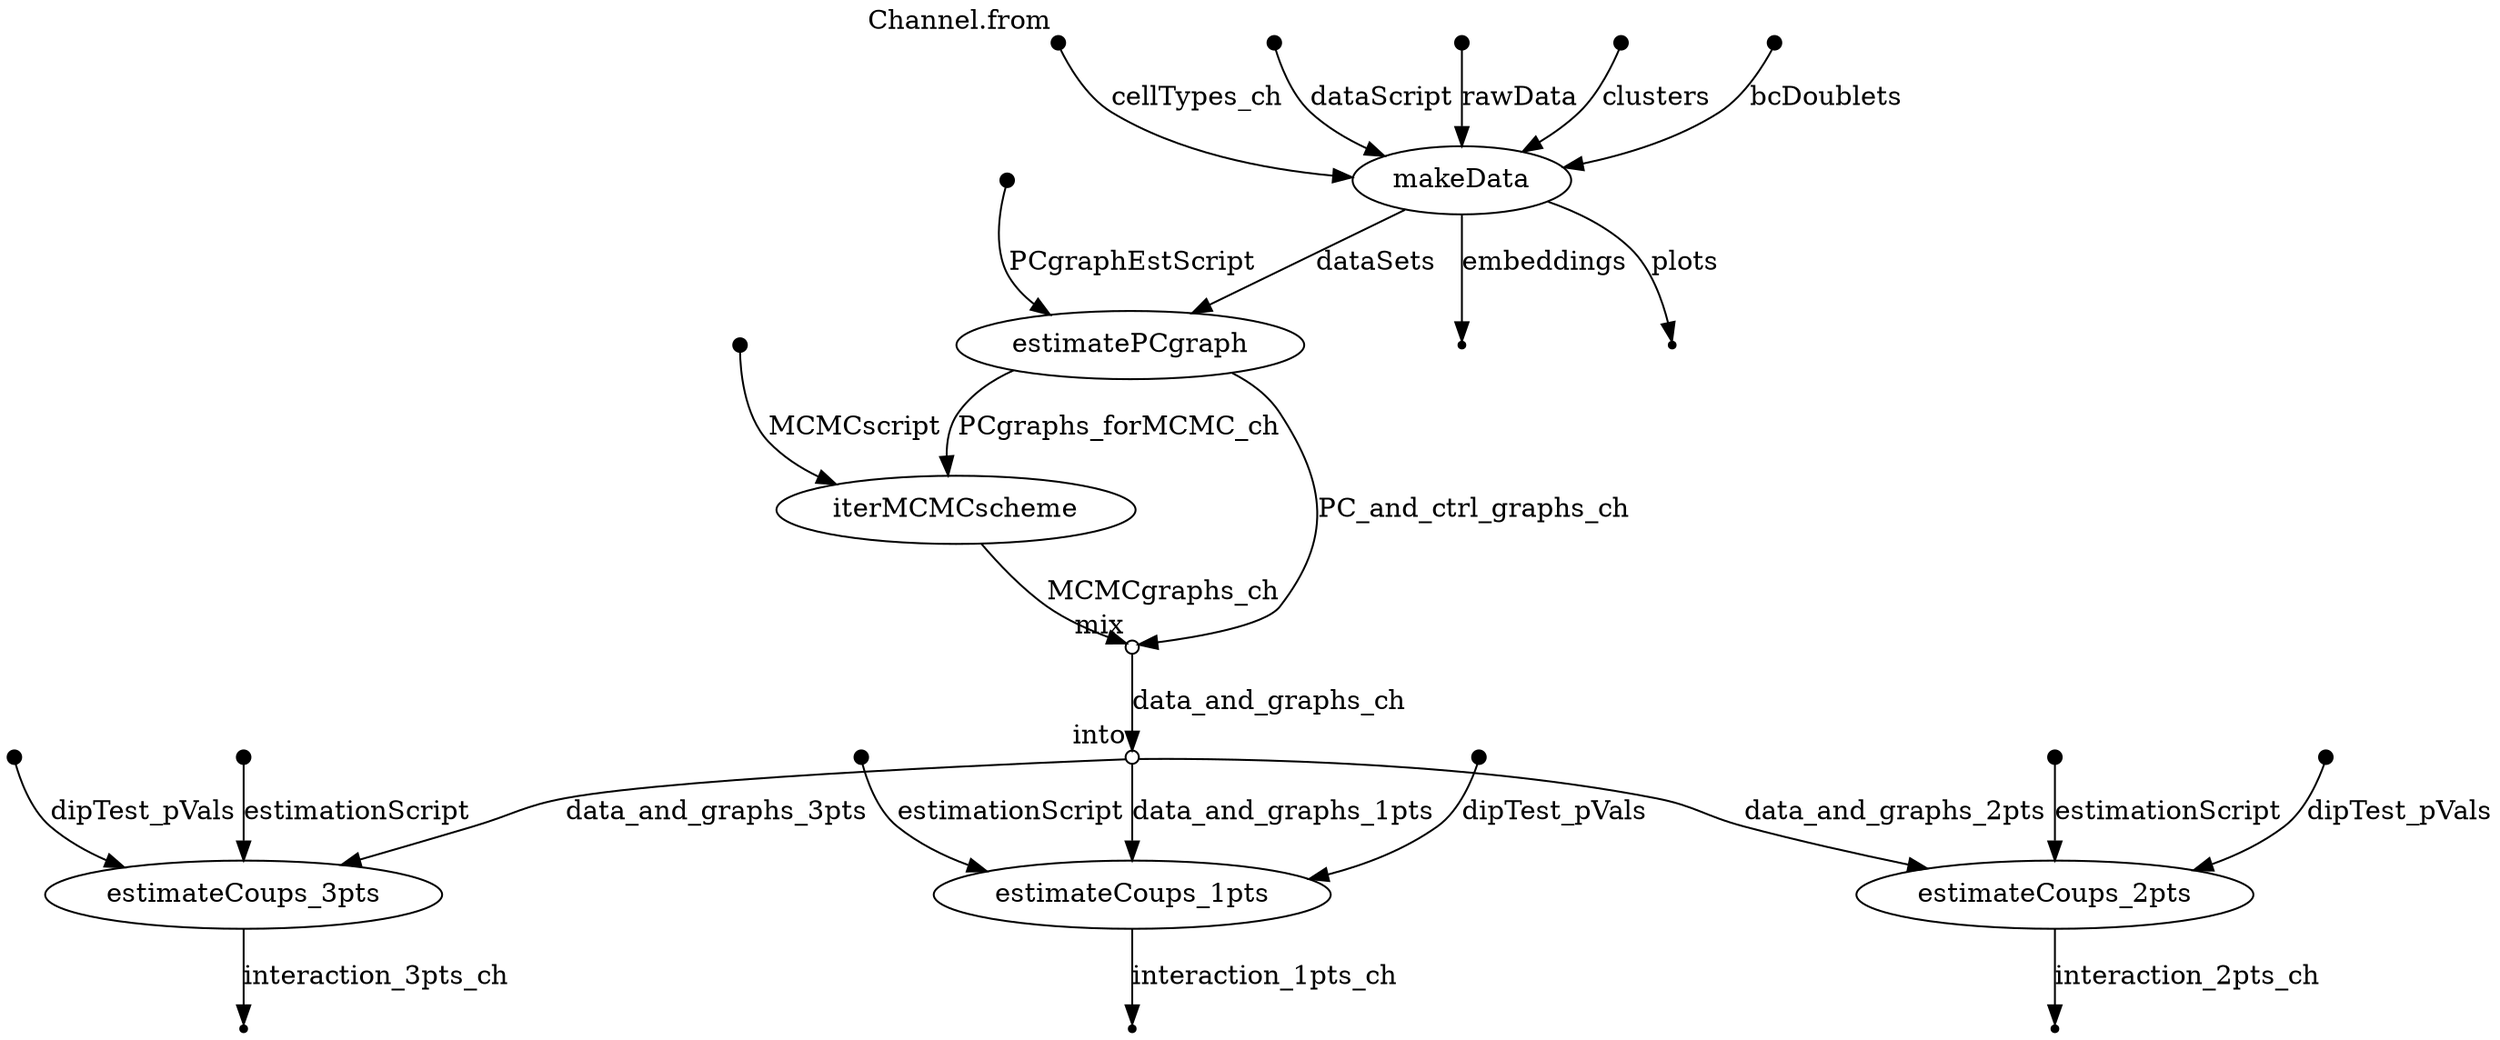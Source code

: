 digraph "pipeline" {
p0 [shape=point,label="",fixedsize=true,width=0.1,xlabel="Channel.from"];
p5 [label="makeData"];
p0 -> p5 [label="cellTypes_ch"];

p1 [shape=point,label="",fixedsize=true,width=0.1];
p5 [label="makeData"];
p1 -> p5 [label="dataScript"];

p2 [shape=point,label="",fixedsize=true,width=0.1];
p5 [label="makeData"];
p2 -> p5 [label="rawData"];

p3 [shape=point,label="",fixedsize=true,width=0.1];
p5 [label="makeData"];
p3 -> p5 [label="clusters"];

p4 [shape=point,label="",fixedsize=true,width=0.1];
p5 [label="makeData"];
p4 -> p5 [label="bcDoublets"];

p5 [label="makeData"];
p9 [label="estimatePCgraph"];
p5 -> p9 [label="dataSets"];

p5 [label="makeData"];
p7 [shape=point];
p5 -> p7 [label="plots"];

p5 [label="makeData"];
p6 [shape=point];
p5 -> p6 [label="embeddings"];

p8 [shape=point,label="",fixedsize=true,width=0.1];
p9 [label="estimatePCgraph"];
p8 -> p9 [label="PCgraphEstScript"];

p9 [label="estimatePCgraph"];
p11 [label="iterMCMCscheme"];
p9 -> p11 [label="PCgraphs_forMCMC_ch"];

p9 [label="estimatePCgraph"];
p12 [shape=circle,label="",fixedsize=true,width=0.1,xlabel="mix"];
p9 -> p12 [label="PC_and_ctrl_graphs_ch"];

p10 [shape=point,label="",fixedsize=true,width=0.1];
p11 [label="iterMCMCscheme"];
p10 -> p11 [label="MCMCscript"];

p11 [label="iterMCMCscheme"];
p12 [shape=circle,label="",fixedsize=true,width=0.1,xlabel="mix"];
p11 -> p12 [label="MCMCgraphs_ch"];

p12 [shape=circle,label="",fixedsize=true,width=0.1,xlabel="mix"];
p13 [shape=circle,label="",fixedsize=true,width=0.1,xlabel="into"];
p12 -> p13 [label="data_and_graphs_ch"];

p13 [shape=circle,label="",fixedsize=true,width=0.1,xlabel="into"];
p24 [label="estimateCoups_3pts"];
p13 -> p24 [label="data_and_graphs_3pts"];

p13 [shape=circle,label="",fixedsize=true,width=0.1,xlabel="into"];
p16 [label="estimateCoups_1pts"];
p13 -> p16 [label="data_and_graphs_1pts"];

p13 [shape=circle,label="",fixedsize=true,width=0.1,xlabel="into"];
p20 [label="estimateCoups_2pts"];
p13 -> p20 [label="data_and_graphs_2pts"];

p14 [shape=point,label="",fixedsize=true,width=0.1];
p16 [label="estimateCoups_1pts"];
p14 -> p16 [label="estimationScript"];

p15 [shape=point,label="",fixedsize=true,width=0.1];
p16 [label="estimateCoups_1pts"];
p15 -> p16 [label="dipTest_pVals"];

p16 [label="estimateCoups_1pts"];
p17 [shape=point];
p16 -> p17 [label="interaction_1pts_ch"];

p18 [shape=point,label="",fixedsize=true,width=0.1];
p20 [label="estimateCoups_2pts"];
p18 -> p20 [label="estimationScript"];

p19 [shape=point,label="",fixedsize=true,width=0.1];
p20 [label="estimateCoups_2pts"];
p19 -> p20 [label="dipTest_pVals"];

p20 [label="estimateCoups_2pts"];
p21 [shape=point];
p20 -> p21 [label="interaction_2pts_ch"];

p22 [shape=point,label="",fixedsize=true,width=0.1];
p24 [label="estimateCoups_3pts"];
p22 -> p24 [label="estimationScript"];

p23 [shape=point,label="",fixedsize=true,width=0.1];
p24 [label="estimateCoups_3pts"];
p23 -> p24 [label="dipTest_pVals"];

p24 [label="estimateCoups_3pts"];
p25 [shape=point];
p24 -> p25 [label="interaction_3pts_ch"];

}
